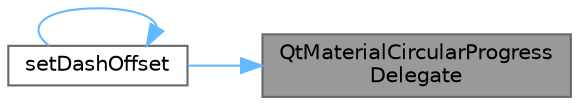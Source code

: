 digraph "QtMaterialCircularProgressDelegate"
{
 // LATEX_PDF_SIZE
  bgcolor="transparent";
  edge [fontname=Helvetica,fontsize=10,labelfontname=Helvetica,labelfontsize=10];
  node [fontname=Helvetica,fontsize=10,shape=box,height=0.2,width=0.4];
  rankdir="RL";
  Node1 [id="Node000001",label="QtMaterialCircularProgress\lDelegate",height=0.2,width=0.4,color="gray40", fillcolor="grey60", style="filled", fontcolor="black",tooltip="构造函数，初始化动画代理"];
  Node1 -> Node2 [id="edge1_Node000001_Node000002",dir="back",color="steelblue1",style="solid",tooltip=" "];
  Node2 [id="Node000002",label="setDashOffset",height=0.2,width=0.4,color="grey40", fillcolor="white", style="filled",URL="$class_qt_material_circular_progress_delegate.html#ad722a095a7785fea57447b8978b8bb37",tooltip="设置虚线偏移"];
  Node2 -> Node2 [id="edge2_Node000002_Node000002",dir="back",color="steelblue1",style="solid",tooltip=" "];
}
